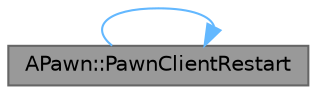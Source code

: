 digraph "APawn::PawnClientRestart"
{
 // INTERACTIVE_SVG=YES
 // LATEX_PDF_SIZE
  bgcolor="transparent";
  edge [fontname=Helvetica,fontsize=10,labelfontname=Helvetica,labelfontsize=10];
  node [fontname=Helvetica,fontsize=10,shape=box,height=0.2,width=0.4];
  rankdir="LR";
  Node1 [id="Node000001",label="APawn::PawnClientRestart",height=0.2,width=0.4,color="gray40", fillcolor="grey60", style="filled", fontcolor="black",tooltip="Called on the owning client of a player-controlled Pawn when it is restarted, this calls Restart()"];
  Node1 -> Node1 [id="edge1_Node000001_Node000001",color="steelblue1",style="solid",tooltip=" "];
}
